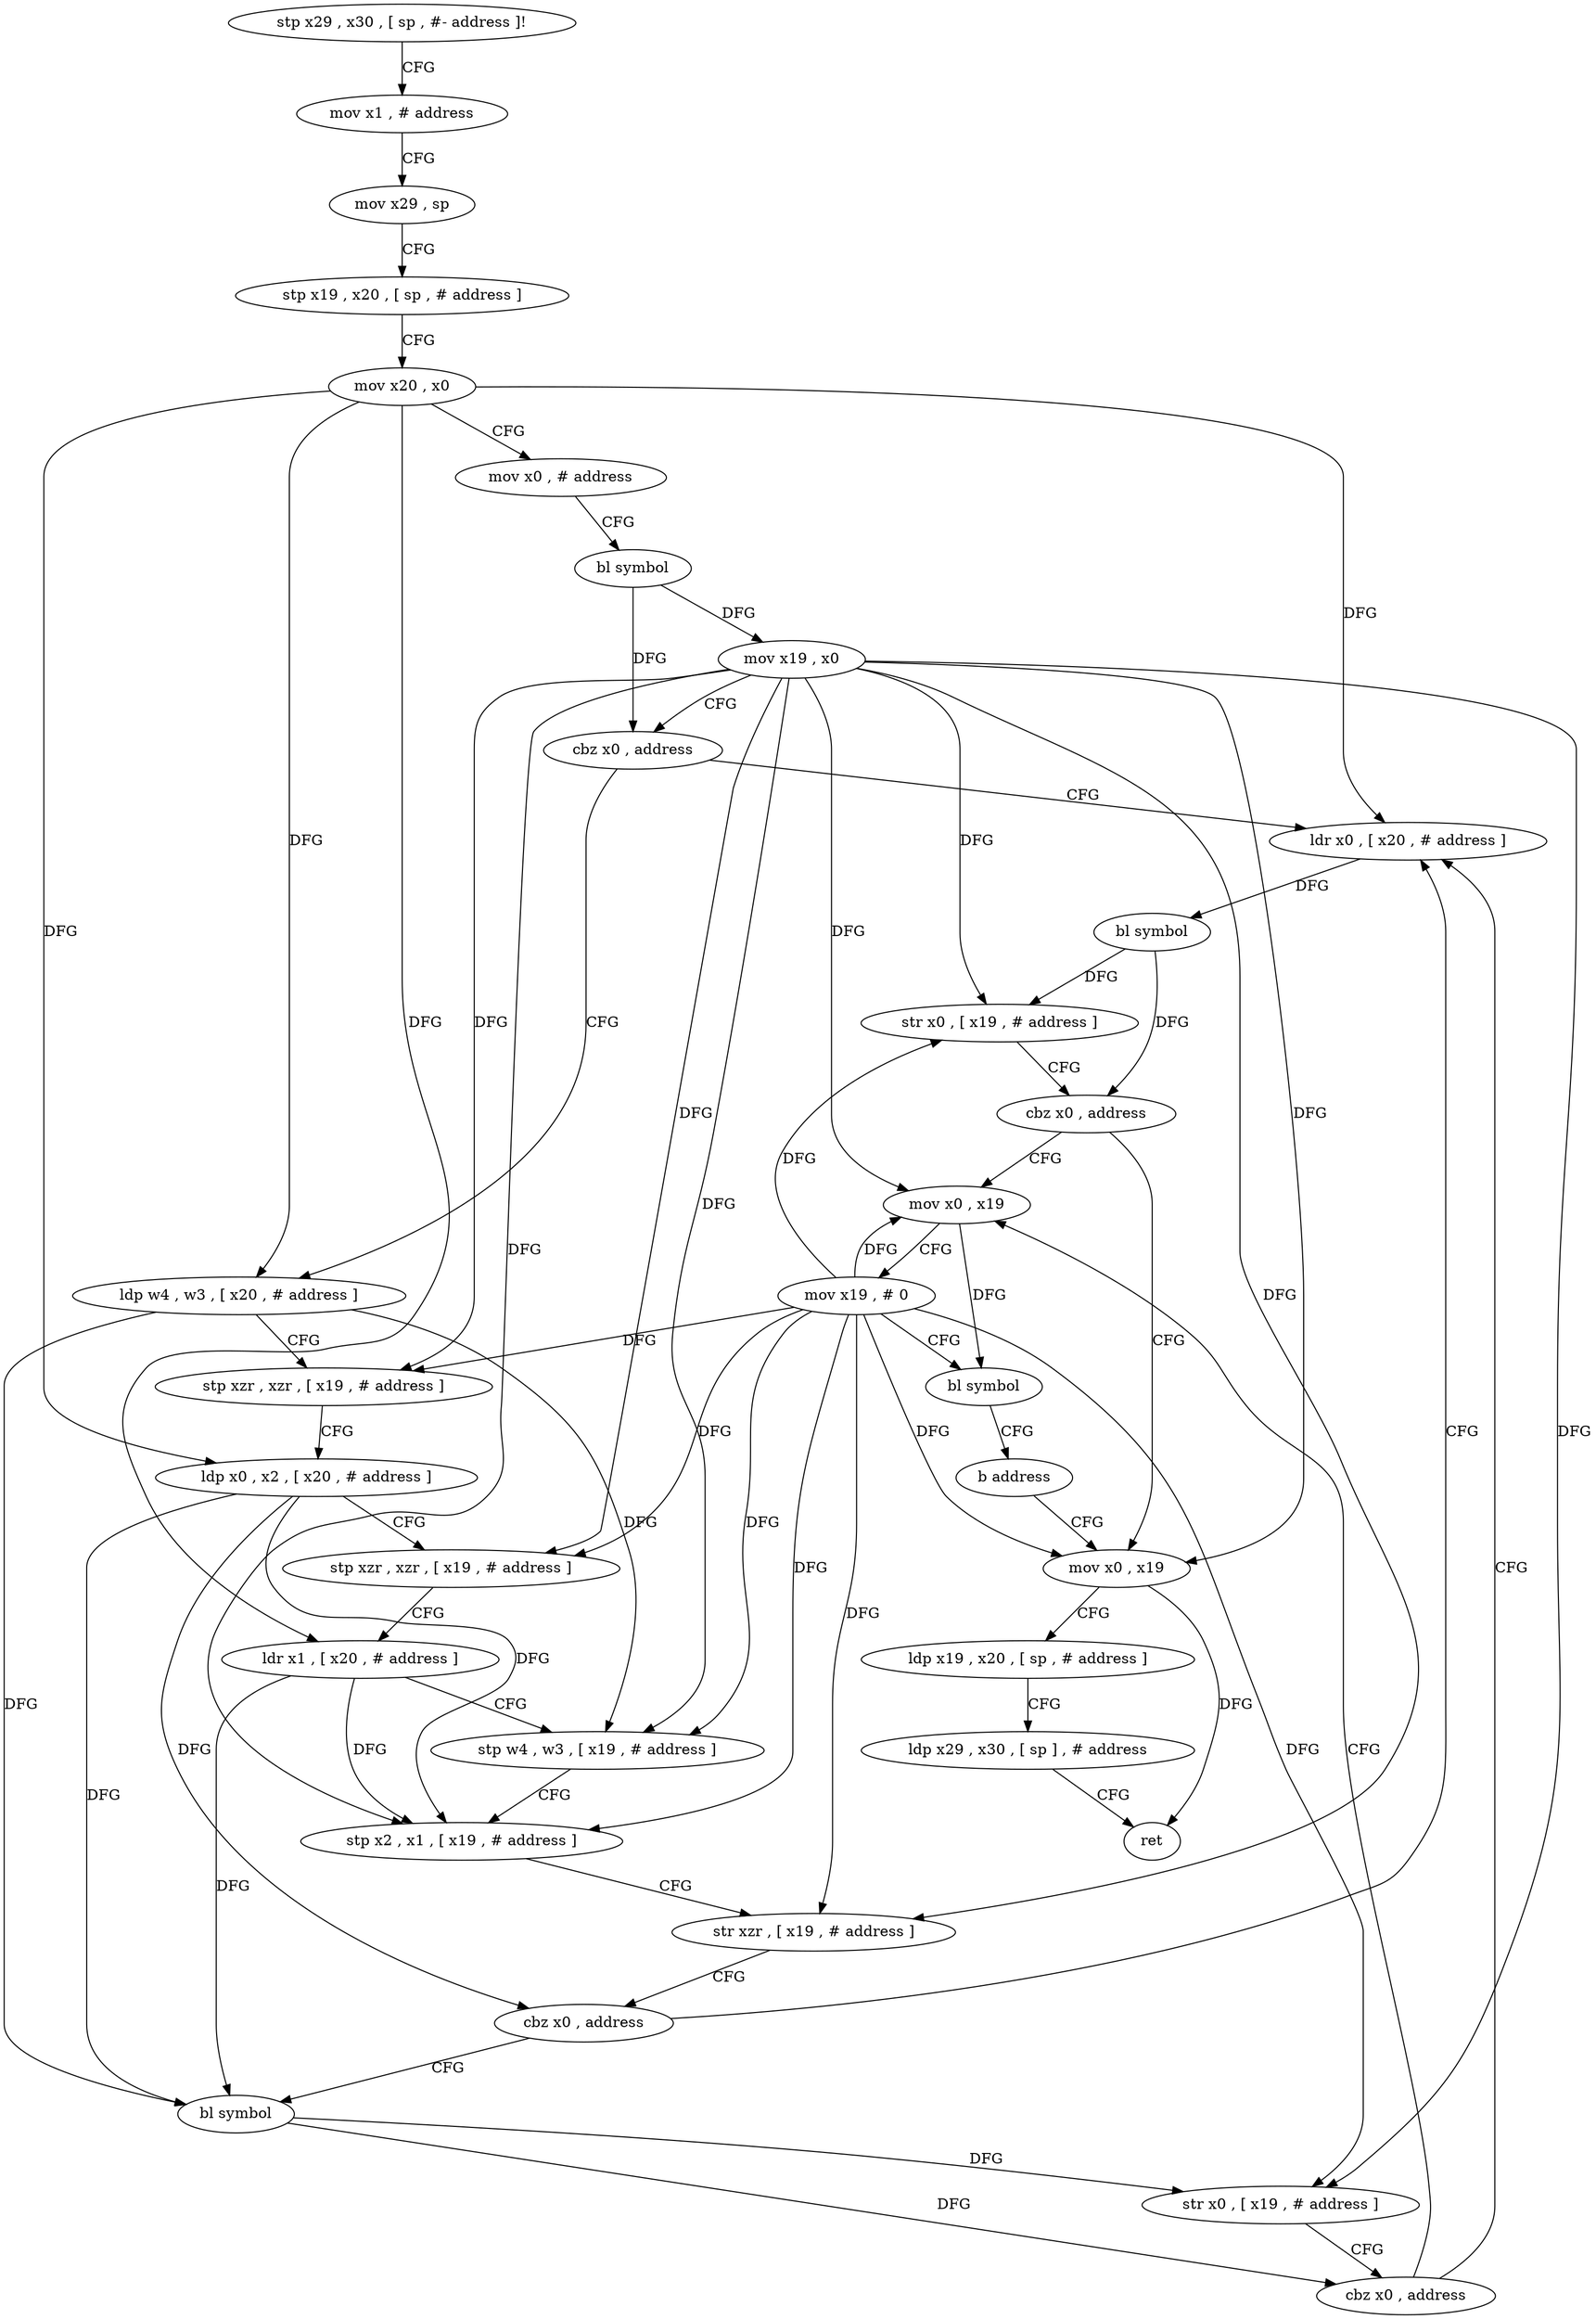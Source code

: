 digraph "func" {
"90904" [label = "stp x29 , x30 , [ sp , #- address ]!" ]
"90908" [label = "mov x1 , # address" ]
"90912" [label = "mov x29 , sp" ]
"90916" [label = "stp x19 , x20 , [ sp , # address ]" ]
"90920" [label = "mov x20 , x0" ]
"90924" [label = "mov x0 , # address" ]
"90928" [label = "bl symbol" ]
"90932" [label = "mov x19 , x0" ]
"90936" [label = "cbz x0 , address" ]
"90988" [label = "ldr x0 , [ x20 , # address ]" ]
"90940" [label = "ldp w4 , w3 , [ x20 , # address ]" ]
"90992" [label = "bl symbol" ]
"90996" [label = "str x0 , [ x19 , # address ]" ]
"91000" [label = "cbz x0 , address" ]
"91024" [label = "mov x0 , x19" ]
"91004" [label = "mov x0 , x19" ]
"90944" [label = "stp xzr , xzr , [ x19 , # address ]" ]
"90948" [label = "ldp x0 , x2 , [ x20 , # address ]" ]
"90952" [label = "stp xzr , xzr , [ x19 , # address ]" ]
"90956" [label = "ldr x1 , [ x20 , # address ]" ]
"90960" [label = "stp w4 , w3 , [ x19 , # address ]" ]
"90964" [label = "stp x2 , x1 , [ x19 , # address ]" ]
"90968" [label = "str xzr , [ x19 , # address ]" ]
"90972" [label = "cbz x0 , address" ]
"90976" [label = "bl symbol" ]
"91028" [label = "mov x19 , # 0" ]
"91032" [label = "bl symbol" ]
"91036" [label = "b address" ]
"91008" [label = "ldp x19 , x20 , [ sp , # address ]" ]
"91012" [label = "ldp x29 , x30 , [ sp ] , # address" ]
"91016" [label = "ret" ]
"90980" [label = "str x0 , [ x19 , # address ]" ]
"90984" [label = "cbz x0 , address" ]
"90904" -> "90908" [ label = "CFG" ]
"90908" -> "90912" [ label = "CFG" ]
"90912" -> "90916" [ label = "CFG" ]
"90916" -> "90920" [ label = "CFG" ]
"90920" -> "90924" [ label = "CFG" ]
"90920" -> "90988" [ label = "DFG" ]
"90920" -> "90940" [ label = "DFG" ]
"90920" -> "90948" [ label = "DFG" ]
"90920" -> "90956" [ label = "DFG" ]
"90924" -> "90928" [ label = "CFG" ]
"90928" -> "90932" [ label = "DFG" ]
"90928" -> "90936" [ label = "DFG" ]
"90932" -> "90936" [ label = "CFG" ]
"90932" -> "90996" [ label = "DFG" ]
"90932" -> "90944" [ label = "DFG" ]
"90932" -> "90952" [ label = "DFG" ]
"90932" -> "90960" [ label = "DFG" ]
"90932" -> "90964" [ label = "DFG" ]
"90932" -> "90968" [ label = "DFG" ]
"90932" -> "91024" [ label = "DFG" ]
"90932" -> "91004" [ label = "DFG" ]
"90932" -> "90980" [ label = "DFG" ]
"90936" -> "90988" [ label = "CFG" ]
"90936" -> "90940" [ label = "CFG" ]
"90988" -> "90992" [ label = "DFG" ]
"90940" -> "90944" [ label = "CFG" ]
"90940" -> "90960" [ label = "DFG" ]
"90940" -> "90976" [ label = "DFG" ]
"90992" -> "90996" [ label = "DFG" ]
"90992" -> "91000" [ label = "DFG" ]
"90996" -> "91000" [ label = "CFG" ]
"91000" -> "91024" [ label = "CFG" ]
"91000" -> "91004" [ label = "CFG" ]
"91024" -> "91028" [ label = "CFG" ]
"91024" -> "91032" [ label = "DFG" ]
"91004" -> "91008" [ label = "CFG" ]
"91004" -> "91016" [ label = "DFG" ]
"90944" -> "90948" [ label = "CFG" ]
"90948" -> "90952" [ label = "CFG" ]
"90948" -> "90972" [ label = "DFG" ]
"90948" -> "90976" [ label = "DFG" ]
"90948" -> "90964" [ label = "DFG" ]
"90952" -> "90956" [ label = "CFG" ]
"90956" -> "90960" [ label = "CFG" ]
"90956" -> "90964" [ label = "DFG" ]
"90956" -> "90976" [ label = "DFG" ]
"90960" -> "90964" [ label = "CFG" ]
"90964" -> "90968" [ label = "CFG" ]
"90968" -> "90972" [ label = "CFG" ]
"90972" -> "90988" [ label = "CFG" ]
"90972" -> "90976" [ label = "CFG" ]
"90976" -> "90980" [ label = "DFG" ]
"90976" -> "90984" [ label = "DFG" ]
"91028" -> "91032" [ label = "CFG" ]
"91028" -> "90944" [ label = "DFG" ]
"91028" -> "90952" [ label = "DFG" ]
"91028" -> "90968" [ label = "DFG" ]
"91028" -> "91024" [ label = "DFG" ]
"91028" -> "90996" [ label = "DFG" ]
"91028" -> "90960" [ label = "DFG" ]
"91028" -> "90964" [ label = "DFG" ]
"91028" -> "91004" [ label = "DFG" ]
"91028" -> "90980" [ label = "DFG" ]
"91032" -> "91036" [ label = "CFG" ]
"91036" -> "91004" [ label = "CFG" ]
"91008" -> "91012" [ label = "CFG" ]
"91012" -> "91016" [ label = "CFG" ]
"90980" -> "90984" [ label = "CFG" ]
"90984" -> "91024" [ label = "CFG" ]
"90984" -> "90988" [ label = "CFG" ]
}
